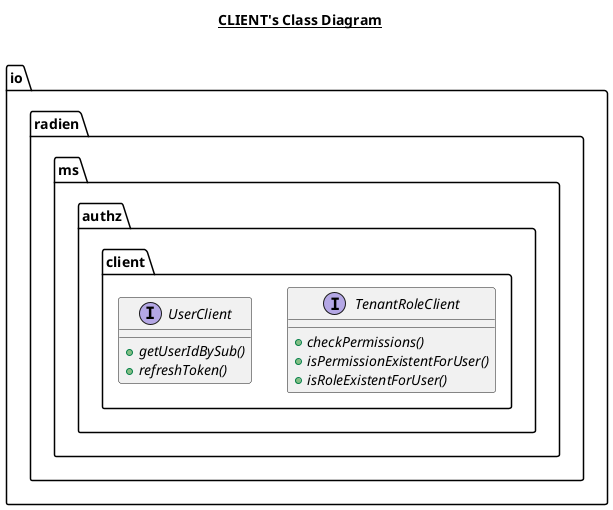 @startuml

title __CLIENT's Class Diagram__\n

  namespace io.radien.ms.authz.client {
    interface io.radien.ms.authz.client.TenantRoleClient {
        {abstract} + checkPermissions()
        {abstract} + isPermissionExistentForUser()
        {abstract} + isRoleExistentForUser()
    }
  }
  

  namespace io.radien.ms.authz.client {
    interface io.radien.ms.authz.client.UserClient {
        {abstract} + getUserIdBySub()
        {abstract} + refreshToken()
    }
  }
  








@enduml
